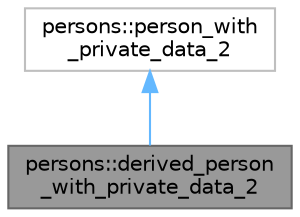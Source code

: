 digraph "persons::derived_person_with_private_data_2"
{
 // LATEX_PDF_SIZE
  bgcolor="transparent";
  edge [fontname=Helvetica,fontsize=10,labelfontname=Helvetica,labelfontsize=10];
  node [fontname=Helvetica,fontsize=10,shape=box,height=0.2,width=0.4];
  Node1 [id="Node000001",label="persons::derived_person\l_with_private_data_2",height=0.2,width=0.4,color="gray40", fillcolor="grey60", style="filled", fontcolor="black",tooltip=" "];
  Node2 -> Node1 [id="edge1_Node000001_Node000002",dir="back",color="steelblue1",style="solid",tooltip=" "];
  Node2 [id="Node000002",label="persons::person_with\l_private_data_2",height=0.2,width=0.4,color="grey75", fillcolor="white", style="filled",URL="$classpersons_1_1person__with__private__data__2.html",tooltip=" "];
}

